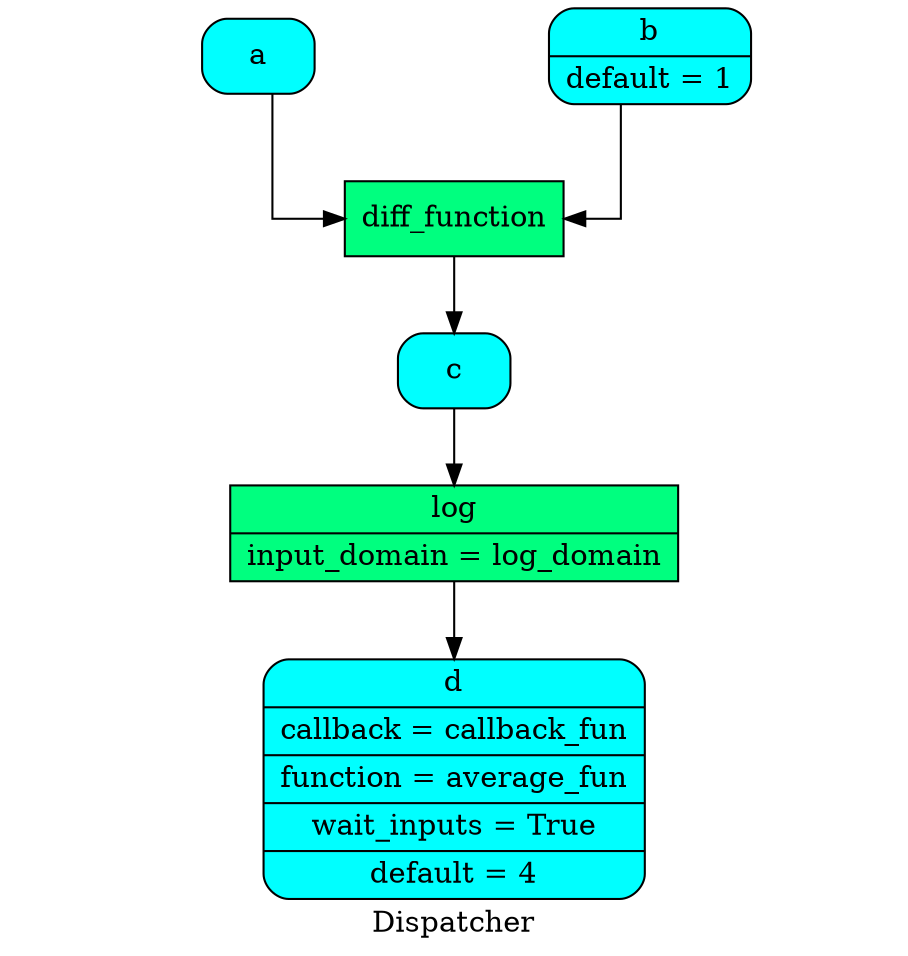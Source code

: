 digraph Dispatcher {
	graph [ratio=1]
	node [style=filled]
	splines = ortho
	label = "Dispatcher"
		Dispatcher_1674253456152474721 [label="{ a  }" fillcolor=cyan shape=Mrecord]
		Dispatcher_314228567827566725 [label="{ log | input_domain = log_domain }" fillcolor=springgreen shape=record]
		Dispatcher_4736239098108350630 [label="{ c  }" fillcolor=cyan shape=Mrecord]
		"Dispatcher_-6274141345031817014" [label="{ b | default = 1 }" fillcolor=cyan shape=Mrecord]
		Dispatcher_142200567747613036 [label="{ diff_function  }" fillcolor=springgreen shape=record]
		"Dispatcher_-6575553139397358114" [label="{ d | callback = callback_fun | function = average_fun | wait_inputs = True | default = 4 }" fillcolor=cyan shape=Mrecord]
			Dispatcher_1674253456152474721 -> Dispatcher_142200567747613036
			Dispatcher_314228567827566725 -> "Dispatcher_-6575553139397358114"
			Dispatcher_4736239098108350630 -> Dispatcher_314228567827566725
			"Dispatcher_-6274141345031817014" -> Dispatcher_142200567747613036
			Dispatcher_142200567747613036 -> Dispatcher_4736239098108350630
}